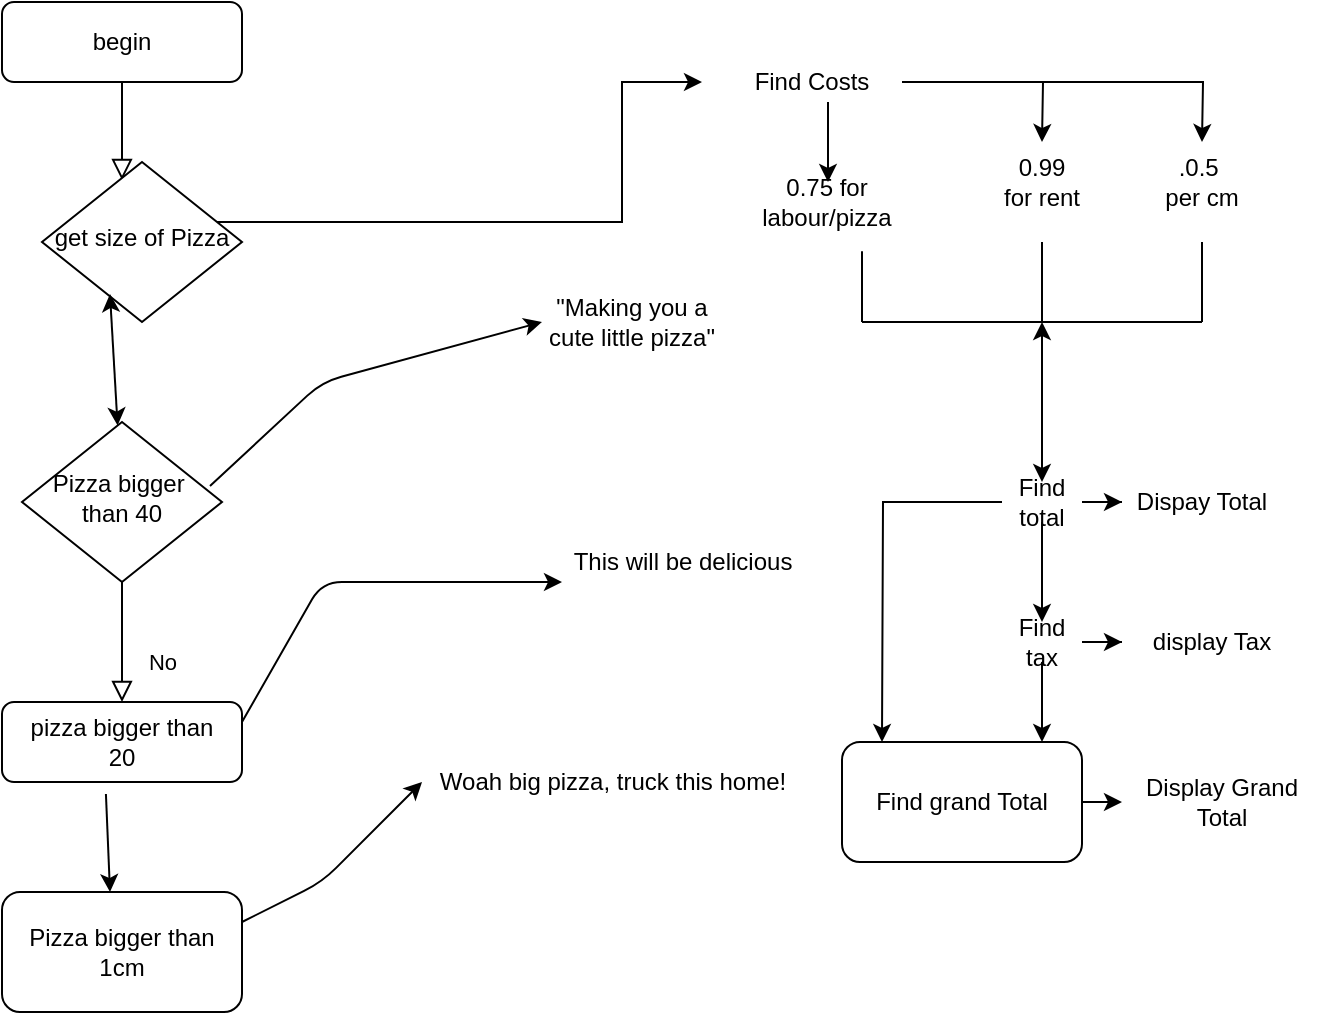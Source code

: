 <mxfile version="14.3.1" type="google"><diagram id="C5RBs43oDa-KdzZeNtuy" name="Page-1"><mxGraphModel dx="782" dy="738" grid="1" gridSize="10" guides="1" tooltips="1" connect="1" arrows="1" fold="1" page="1" pageScale="1" pageWidth="827" pageHeight="1169" math="0" shadow="0"><root><mxCell id="WIyWlLk6GJQsqaUBKTNV-0"/><mxCell id="WIyWlLk6GJQsqaUBKTNV-1" parent="WIyWlLk6GJQsqaUBKTNV-0"/><mxCell id="WIyWlLk6GJQsqaUBKTNV-2" value="" style="rounded=0;html=1;jettySize=auto;orthogonalLoop=1;fontSize=11;endArrow=block;endFill=0;endSize=8;strokeWidth=1;shadow=0;labelBackgroundColor=none;edgeStyle=orthogonalEdgeStyle;entryX=0.4;entryY=0.113;entryDx=0;entryDy=0;entryPerimeter=0;" parent="WIyWlLk6GJQsqaUBKTNV-1" source="WIyWlLk6GJQsqaUBKTNV-3" target="WIyWlLk6GJQsqaUBKTNV-6" edge="1"><mxGeometry relative="1" as="geometry"/></mxCell><mxCell id="WIyWlLk6GJQsqaUBKTNV-3" value="begin" style="rounded=1;whiteSpace=wrap;html=1;fontSize=12;glass=0;strokeWidth=1;shadow=0;" parent="WIyWlLk6GJQsqaUBKTNV-1" vertex="1"><mxGeometry x="160" y="80" width="120" height="40" as="geometry"/></mxCell><mxCell id="Ix9mKEjxnNWgO4fwCrzI-13" style="edgeStyle=orthogonalEdgeStyle;rounded=0;orthogonalLoop=1;jettySize=auto;html=1;" edge="1" parent="WIyWlLk6GJQsqaUBKTNV-1" source="WIyWlLk6GJQsqaUBKTNV-6"><mxGeometry relative="1" as="geometry"><mxPoint x="510" y="120" as="targetPoint"/><Array as="points"><mxPoint x="470" y="190"/><mxPoint x="470" y="120"/></Array></mxGeometry></mxCell><mxCell id="WIyWlLk6GJQsqaUBKTNV-6" value="get size of Pizza" style="rhombus;whiteSpace=wrap;html=1;shadow=0;fontFamily=Helvetica;fontSize=12;align=center;strokeWidth=1;spacing=6;spacingTop=-4;" parent="WIyWlLk6GJQsqaUBKTNV-1" vertex="1"><mxGeometry x="180" y="160" width="100" height="80" as="geometry"/></mxCell><mxCell id="WIyWlLk6GJQsqaUBKTNV-8" value="No" style="rounded=0;html=1;jettySize=auto;orthogonalLoop=1;fontSize=11;endArrow=block;endFill=0;endSize=8;strokeWidth=1;shadow=0;labelBackgroundColor=none;edgeStyle=orthogonalEdgeStyle;" parent="WIyWlLk6GJQsqaUBKTNV-1" source="WIyWlLk6GJQsqaUBKTNV-10" target="WIyWlLk6GJQsqaUBKTNV-11" edge="1"><mxGeometry x="0.333" y="20" relative="1" as="geometry"><mxPoint as="offset"/></mxGeometry></mxCell><mxCell id="WIyWlLk6GJQsqaUBKTNV-10" value="Pizza bigger&amp;nbsp;&lt;br&gt;than 40" style="rhombus;whiteSpace=wrap;html=1;shadow=0;fontFamily=Helvetica;fontSize=12;align=center;strokeWidth=1;spacing=6;spacingTop=-4;" parent="WIyWlLk6GJQsqaUBKTNV-1" vertex="1"><mxGeometry x="170" y="290" width="100" height="80" as="geometry"/></mxCell><mxCell id="WIyWlLk6GJQsqaUBKTNV-11" value="pizza bigger than&lt;br&gt;20" style="rounded=1;whiteSpace=wrap;html=1;fontSize=12;glass=0;strokeWidth=1;shadow=0;" parent="WIyWlLk6GJQsqaUBKTNV-1" vertex="1"><mxGeometry x="160" y="430" width="120" height="40" as="geometry"/></mxCell><mxCell id="Ix9mKEjxnNWgO4fwCrzI-0" value="Pizza bigger than 1cm" style="rounded=1;whiteSpace=wrap;html=1;" vertex="1" parent="WIyWlLk6GJQsqaUBKTNV-1"><mxGeometry x="160" y="525" width="120" height="60" as="geometry"/></mxCell><mxCell id="Ix9mKEjxnNWgO4fwCrzI-1" value="" style="endArrow=classic;html=1;exitX=0.433;exitY=1.15;exitDx=0;exitDy=0;exitPerimeter=0;entryX=0.45;entryY=0;entryDx=0;entryDy=0;entryPerimeter=0;" edge="1" parent="WIyWlLk6GJQsqaUBKTNV-1" source="WIyWlLk6GJQsqaUBKTNV-11" target="Ix9mKEjxnNWgO4fwCrzI-0"><mxGeometry width="50" height="50" relative="1" as="geometry"><mxPoint x="380" y="400" as="sourcePoint"/><mxPoint x="430" y="350" as="targetPoint"/></mxGeometry></mxCell><mxCell id="Ix9mKEjxnNWgO4fwCrzI-4" value="" style="endArrow=classic;html=1;exitX=0.94;exitY=0.4;exitDx=0;exitDy=0;exitPerimeter=0;" edge="1" parent="WIyWlLk6GJQsqaUBKTNV-1" source="WIyWlLk6GJQsqaUBKTNV-10"><mxGeometry width="50" height="50" relative="1" as="geometry"><mxPoint x="255" y="266" as="sourcePoint"/><mxPoint x="430" y="240" as="targetPoint"/><Array as="points"><mxPoint x="320" y="270"/></Array></mxGeometry></mxCell><mxCell id="Ix9mKEjxnNWgO4fwCrzI-5" value="" style="endArrow=classic;html=1;exitX=1;exitY=0.25;exitDx=0;exitDy=0;" edge="1" parent="WIyWlLk6GJQsqaUBKTNV-1" source="WIyWlLk6GJQsqaUBKTNV-11"><mxGeometry width="50" height="50" relative="1" as="geometry"><mxPoint x="265" y="210" as="sourcePoint"/><mxPoint x="440" y="370" as="targetPoint"/><Array as="points"><mxPoint x="320" y="370"/></Array></mxGeometry></mxCell><mxCell id="Ix9mKEjxnNWgO4fwCrzI-6" value="" style="endArrow=classic;html=1;exitX=1;exitY=0.25;exitDx=0;exitDy=0;" edge="1" parent="WIyWlLk6GJQsqaUBKTNV-1" source="Ix9mKEjxnNWgO4fwCrzI-0"><mxGeometry width="50" height="50" relative="1" as="geometry"><mxPoint x="290" y="450" as="sourcePoint"/><mxPoint x="370" y="470" as="targetPoint"/><Array as="points"><mxPoint x="320" y="520"/></Array></mxGeometry></mxCell><mxCell id="Ix9mKEjxnNWgO4fwCrzI-8" value="&quot;Making you a cute little pizza&quot;" style="text;html=1;strokeColor=none;fillColor=none;align=center;verticalAlign=middle;whiteSpace=wrap;rounded=0;" vertex="1" parent="WIyWlLk6GJQsqaUBKTNV-1"><mxGeometry x="430" y="230" width="90" height="20" as="geometry"/></mxCell><mxCell id="Ix9mKEjxnNWgO4fwCrzI-9" value="This will be delicious" style="text;html=1;align=center;verticalAlign=middle;resizable=0;points=[];autosize=1;" vertex="1" parent="WIyWlLk6GJQsqaUBKTNV-1"><mxGeometry x="440" y="350" width="120" height="20" as="geometry"/></mxCell><mxCell id="Ix9mKEjxnNWgO4fwCrzI-10" value="Woah big pizza, truck this home!" style="text;html=1;align=center;verticalAlign=middle;resizable=0;points=[];autosize=1;" vertex="1" parent="WIyWlLk6GJQsqaUBKTNV-1"><mxGeometry x="370" y="460" width="190" height="20" as="geometry"/></mxCell><mxCell id="Ix9mKEjxnNWgO4fwCrzI-18" style="edgeStyle=orthogonalEdgeStyle;rounded=0;orthogonalLoop=1;jettySize=auto;html=1;" edge="1" parent="WIyWlLk6GJQsqaUBKTNV-1" source="Ix9mKEjxnNWgO4fwCrzI-14" target="Ix9mKEjxnNWgO4fwCrzI-19"><mxGeometry relative="1" as="geometry"><mxPoint x="565" y="180" as="targetPoint"/><Array as="points"><mxPoint x="573" y="140"/><mxPoint x="573" y="140"/></Array></mxGeometry></mxCell><mxCell id="Ix9mKEjxnNWgO4fwCrzI-20" style="edgeStyle=orthogonalEdgeStyle;rounded=0;orthogonalLoop=1;jettySize=auto;html=1;" edge="1" parent="WIyWlLk6GJQsqaUBKTNV-1" source="Ix9mKEjxnNWgO4fwCrzI-14"><mxGeometry relative="1" as="geometry"><mxPoint x="680" y="150" as="targetPoint"/></mxGeometry></mxCell><mxCell id="Ix9mKEjxnNWgO4fwCrzI-22" style="edgeStyle=orthogonalEdgeStyle;rounded=0;orthogonalLoop=1;jettySize=auto;html=1;" edge="1" parent="WIyWlLk6GJQsqaUBKTNV-1" source="Ix9mKEjxnNWgO4fwCrzI-14"><mxGeometry relative="1" as="geometry"><mxPoint x="760" y="150" as="targetPoint"/></mxGeometry></mxCell><mxCell id="Ix9mKEjxnNWgO4fwCrzI-14" value="Find Costs" style="text;html=1;strokeColor=none;fillColor=none;align=center;verticalAlign=middle;whiteSpace=wrap;rounded=0;" vertex="1" parent="WIyWlLk6GJQsqaUBKTNV-1"><mxGeometry x="520" y="110" width="90" height="20" as="geometry"/></mxCell><mxCell id="Ix9mKEjxnNWgO4fwCrzI-19" value="0.75 for labour/pizza" style="text;html=1;strokeColor=none;fillColor=none;align=center;verticalAlign=middle;whiteSpace=wrap;rounded=0;" vertex="1" parent="WIyWlLk6GJQsqaUBKTNV-1"><mxGeometry x="545" y="170" width="55" height="20" as="geometry"/></mxCell><mxCell id="Ix9mKEjxnNWgO4fwCrzI-21" value="0.99&lt;br&gt;for rent" style="text;html=1;strokeColor=none;fillColor=none;align=center;verticalAlign=middle;whiteSpace=wrap;rounded=0;" vertex="1" parent="WIyWlLk6GJQsqaUBKTNV-1"><mxGeometry x="660" y="160" width="40" height="20" as="geometry"/></mxCell><mxCell id="Ix9mKEjxnNWgO4fwCrzI-23" value=".0.5&amp;nbsp;&lt;br&gt;per cm" style="text;html=1;strokeColor=none;fillColor=none;align=center;verticalAlign=middle;whiteSpace=wrap;rounded=0;" vertex="1" parent="WIyWlLk6GJQsqaUBKTNV-1"><mxGeometry x="740" y="160" width="40" height="20" as="geometry"/></mxCell><mxCell id="Ix9mKEjxnNWgO4fwCrzI-25" value="" style="endArrow=none;html=1;" edge="1" parent="WIyWlLk6GJQsqaUBKTNV-1"><mxGeometry width="50" height="50" relative="1" as="geometry"><mxPoint x="590" y="230" as="sourcePoint"/><mxPoint x="590" y="240" as="targetPoint"/><Array as="points"><mxPoint x="590" y="200"/></Array></mxGeometry></mxCell><mxCell id="Ix9mKEjxnNWgO4fwCrzI-26" value="" style="endArrow=none;html=1;" edge="1" parent="WIyWlLk6GJQsqaUBKTNV-1"><mxGeometry width="50" height="50" relative="1" as="geometry"><mxPoint x="680" y="240" as="sourcePoint"/><mxPoint x="590" y="240" as="targetPoint"/></mxGeometry></mxCell><mxCell id="Ix9mKEjxnNWgO4fwCrzI-27" value="" style="endArrow=none;html=1;" edge="1" parent="WIyWlLk6GJQsqaUBKTNV-1"><mxGeometry width="50" height="50" relative="1" as="geometry"><mxPoint x="680" y="240" as="sourcePoint"/><mxPoint x="680" y="200" as="targetPoint"/></mxGeometry></mxCell><mxCell id="Ix9mKEjxnNWgO4fwCrzI-28" value="" style="endArrow=none;html=1;" edge="1" parent="WIyWlLk6GJQsqaUBKTNV-1"><mxGeometry width="50" height="50" relative="1" as="geometry"><mxPoint x="760" y="240" as="sourcePoint"/><mxPoint x="760" y="200" as="targetPoint"/></mxGeometry></mxCell><mxCell id="Ix9mKEjxnNWgO4fwCrzI-29" value="" style="endArrow=none;html=1;" edge="1" parent="WIyWlLk6GJQsqaUBKTNV-1"><mxGeometry width="50" height="50" relative="1" as="geometry"><mxPoint x="670" y="240" as="sourcePoint"/><mxPoint x="760" y="240" as="targetPoint"/></mxGeometry></mxCell><mxCell id="Ix9mKEjxnNWgO4fwCrzI-30" value="" style="endArrow=classic;startArrow=classic;html=1;" edge="1" parent="WIyWlLk6GJQsqaUBKTNV-1"><mxGeometry width="50" height="50" relative="1" as="geometry"><mxPoint x="680" y="240" as="sourcePoint"/><mxPoint x="680" y="320" as="targetPoint"/></mxGeometry></mxCell><mxCell id="Ix9mKEjxnNWgO4fwCrzI-34" style="edgeStyle=orthogonalEdgeStyle;rounded=0;orthogonalLoop=1;jettySize=auto;html=1;" edge="1" parent="WIyWlLk6GJQsqaUBKTNV-1" source="Ix9mKEjxnNWgO4fwCrzI-32" target="Ix9mKEjxnNWgO4fwCrzI-35"><mxGeometry relative="1" as="geometry"><mxPoint x="740" y="330" as="targetPoint"/></mxGeometry></mxCell><mxCell id="Ix9mKEjxnNWgO4fwCrzI-36" style="edgeStyle=orthogonalEdgeStyle;rounded=0;orthogonalLoop=1;jettySize=auto;html=1;" edge="1" parent="WIyWlLk6GJQsqaUBKTNV-1" source="Ix9mKEjxnNWgO4fwCrzI-32" target="Ix9mKEjxnNWgO4fwCrzI-37"><mxGeometry relative="1" as="geometry"><mxPoint x="680" y="400" as="targetPoint"/></mxGeometry></mxCell><mxCell id="Ix9mKEjxnNWgO4fwCrzI-41" style="edgeStyle=orthogonalEdgeStyle;rounded=0;orthogonalLoop=1;jettySize=auto;html=1;" edge="1" parent="WIyWlLk6GJQsqaUBKTNV-1" source="Ix9mKEjxnNWgO4fwCrzI-32"><mxGeometry relative="1" as="geometry"><mxPoint x="600" y="450" as="targetPoint"/></mxGeometry></mxCell><mxCell id="Ix9mKEjxnNWgO4fwCrzI-32" value="Find total" style="text;html=1;strokeColor=none;fillColor=none;align=center;verticalAlign=middle;whiteSpace=wrap;rounded=0;" vertex="1" parent="WIyWlLk6GJQsqaUBKTNV-1"><mxGeometry x="660" y="320" width="40" height="20" as="geometry"/></mxCell><mxCell id="Ix9mKEjxnNWgO4fwCrzI-35" value="Dispay Total" style="text;html=1;strokeColor=none;fillColor=none;align=center;verticalAlign=middle;whiteSpace=wrap;rounded=0;" vertex="1" parent="WIyWlLk6GJQsqaUBKTNV-1"><mxGeometry x="720" y="320" width="80" height="20" as="geometry"/></mxCell><mxCell id="Ix9mKEjxnNWgO4fwCrzI-38" style="edgeStyle=orthogonalEdgeStyle;rounded=0;orthogonalLoop=1;jettySize=auto;html=1;" edge="1" parent="WIyWlLk6GJQsqaUBKTNV-1" source="Ix9mKEjxnNWgO4fwCrzI-37" target="Ix9mKEjxnNWgO4fwCrzI-39"><mxGeometry relative="1" as="geometry"><mxPoint x="730" y="400" as="targetPoint"/></mxGeometry></mxCell><mxCell id="Ix9mKEjxnNWgO4fwCrzI-40" style="edgeStyle=orthogonalEdgeStyle;rounded=0;orthogonalLoop=1;jettySize=auto;html=1;" edge="1" parent="WIyWlLk6GJQsqaUBKTNV-1" source="Ix9mKEjxnNWgO4fwCrzI-37"><mxGeometry relative="1" as="geometry"><mxPoint x="680" y="450" as="targetPoint"/></mxGeometry></mxCell><mxCell id="Ix9mKEjxnNWgO4fwCrzI-37" value="Find tax" style="text;html=1;strokeColor=none;fillColor=none;align=center;verticalAlign=middle;whiteSpace=wrap;rounded=0;" vertex="1" parent="WIyWlLk6GJQsqaUBKTNV-1"><mxGeometry x="660" y="390" width="40" height="20" as="geometry"/></mxCell><mxCell id="Ix9mKEjxnNWgO4fwCrzI-39" value="display Tax" style="text;html=1;strokeColor=none;fillColor=none;align=center;verticalAlign=middle;whiteSpace=wrap;rounded=0;" vertex="1" parent="WIyWlLk6GJQsqaUBKTNV-1"><mxGeometry x="720" y="390" width="90" height="20" as="geometry"/></mxCell><mxCell id="Ix9mKEjxnNWgO4fwCrzI-44" style="edgeStyle=orthogonalEdgeStyle;rounded=0;orthogonalLoop=1;jettySize=auto;html=1;" edge="1" parent="WIyWlLk6GJQsqaUBKTNV-1" source="Ix9mKEjxnNWgO4fwCrzI-42"><mxGeometry relative="1" as="geometry"><mxPoint x="720" y="480" as="targetPoint"/></mxGeometry></mxCell><mxCell id="Ix9mKEjxnNWgO4fwCrzI-42" value="Find grand Total" style="rounded=1;whiteSpace=wrap;html=1;" vertex="1" parent="WIyWlLk6GJQsqaUBKTNV-1"><mxGeometry x="580" y="450" width="120" height="60" as="geometry"/></mxCell><mxCell id="Ix9mKEjxnNWgO4fwCrzI-45" value="Display Grand&lt;br&gt;Total" style="text;html=1;strokeColor=none;fillColor=none;align=center;verticalAlign=middle;whiteSpace=wrap;rounded=0;" vertex="1" parent="WIyWlLk6GJQsqaUBKTNV-1"><mxGeometry x="720" y="470" width="100" height="20" as="geometry"/></mxCell><mxCell id="Ix9mKEjxnNWgO4fwCrzI-46" value="" style="endArrow=classic;startArrow=classic;html=1;entryX=0.34;entryY=0.825;entryDx=0;entryDy=0;entryPerimeter=0;" edge="1" parent="WIyWlLk6GJQsqaUBKTNV-1" source="WIyWlLk6GJQsqaUBKTNV-10" target="WIyWlLk6GJQsqaUBKTNV-6"><mxGeometry width="50" height="50" relative="1" as="geometry"><mxPoint x="440" y="380" as="sourcePoint"/><mxPoint x="490" y="330" as="targetPoint"/></mxGeometry></mxCell></root></mxGraphModel></diagram></mxfile>